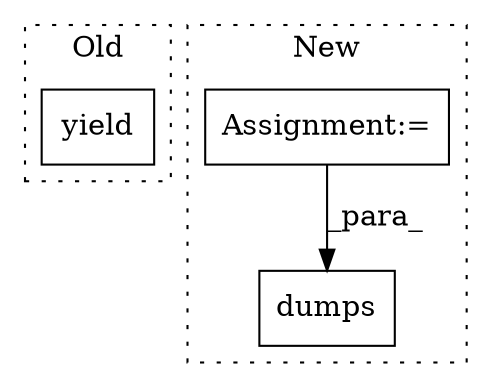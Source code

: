 digraph G {
subgraph cluster0 {
1 [label="yield" a="112" s="1252" l="7" shape="box"];
label = "Old";
style="dotted";
}
subgraph cluster1 {
2 [label="dumps" a="32" s="1614,1660" l="6,2" shape="box"];
3 [label="Assignment:=" a="7" s="1151" l="1" shape="box"];
label = "New";
style="dotted";
}
3 -> 2 [label="_para_"];
}